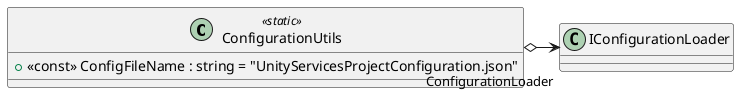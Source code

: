 @startuml
class ConfigurationUtils <<static>> {
    + <<const>> ConfigFileName : string = "UnityServicesProjectConfiguration.json"
}
ConfigurationUtils o-> "ConfigurationLoader" IConfigurationLoader
@enduml
